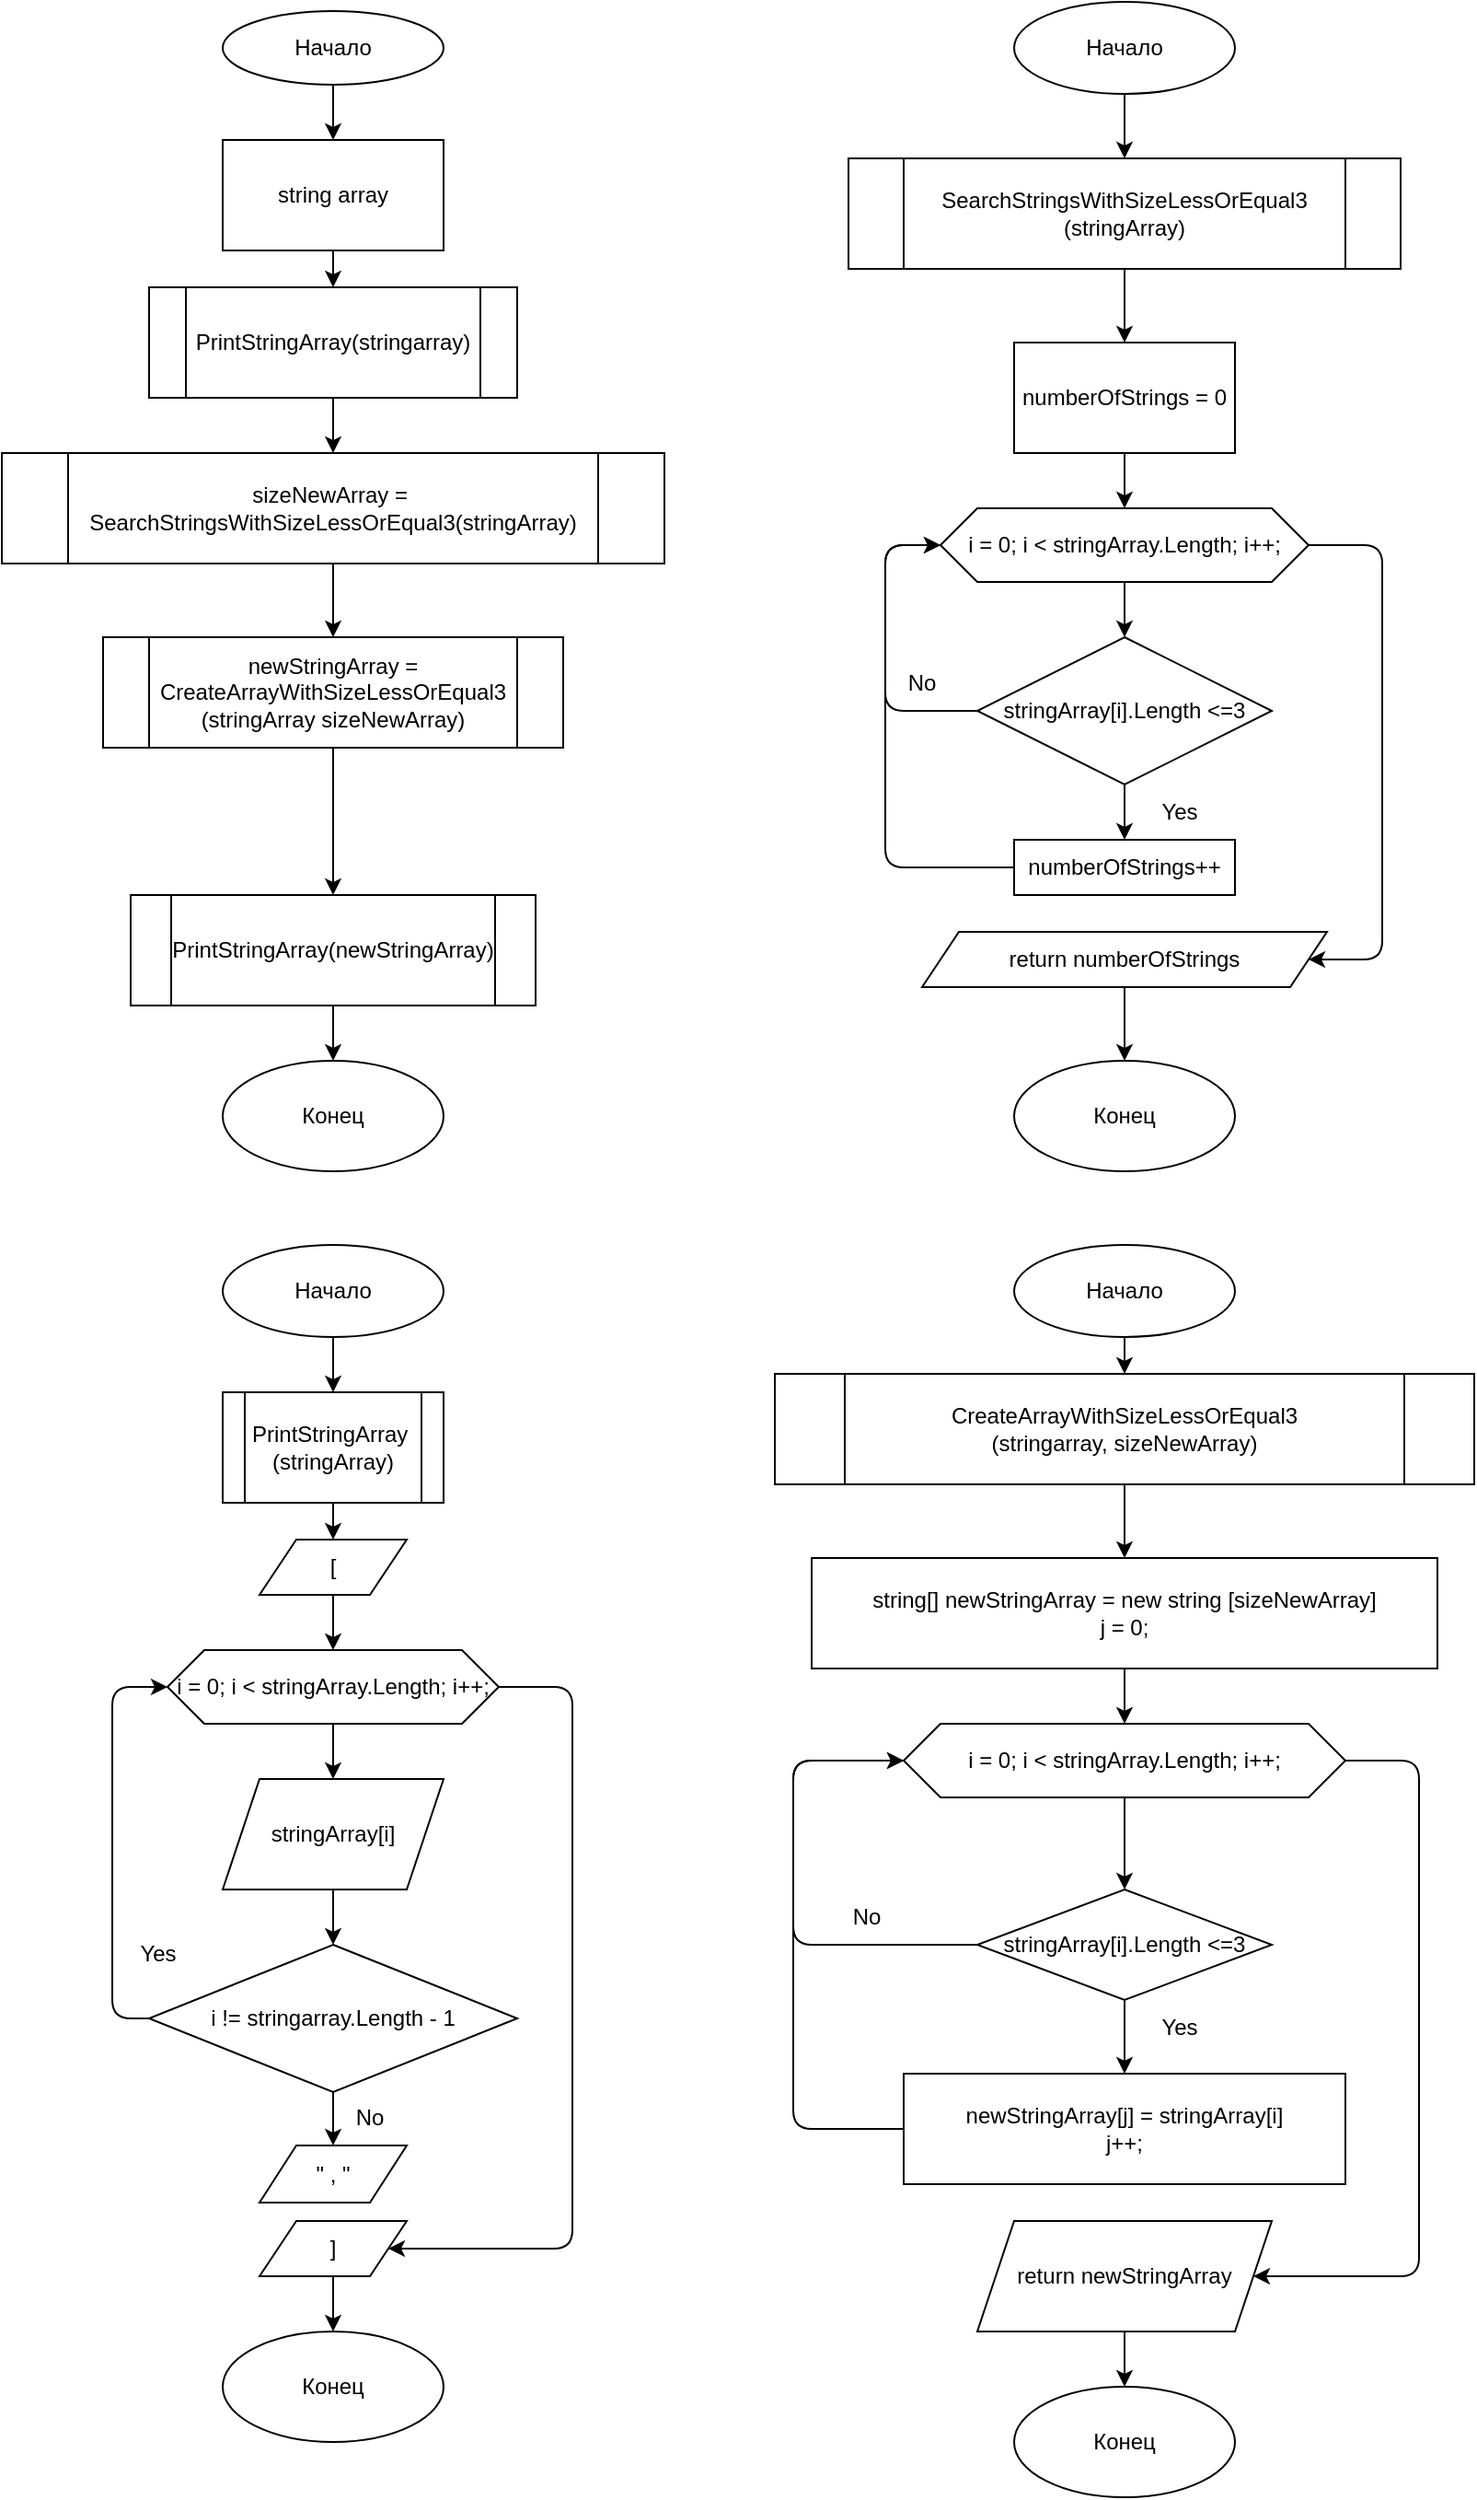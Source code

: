 <mxfile>
    <diagram id="SL7k8U6eqIBBgU-aak5n" name="Страница 1">
        <mxGraphModel dx="1422" dy="292" grid="1" gridSize="10" guides="1" tooltips="1" connect="1" arrows="1" fold="1" page="1" pageScale="1" pageWidth="827" pageHeight="1169" math="0" shadow="0">
            <root>
                <mxCell id="0"/>
                <mxCell id="1" parent="0"/>
                <mxCell id="4" value="" style="edgeStyle=none;html=1;" edge="1" parent="1" source="2" target="3">
                    <mxGeometry relative="1" as="geometry"/>
                </mxCell>
                <mxCell id="2" value="Начало" style="ellipse;whiteSpace=wrap;html=1;" vertex="1" parent="1">
                    <mxGeometry x="50" y="10" width="120" height="40" as="geometry"/>
                </mxCell>
                <mxCell id="6" value="" style="edgeStyle=none;html=1;" edge="1" parent="1" source="3" target="5">
                    <mxGeometry relative="1" as="geometry"/>
                </mxCell>
                <mxCell id="3" value="string array" style="whiteSpace=wrap;html=1;" vertex="1" parent="1">
                    <mxGeometry x="50" y="80" width="120" height="60" as="geometry"/>
                </mxCell>
                <mxCell id="13" value="" style="edgeStyle=none;html=1;" edge="1" parent="1" source="5" target="12">
                    <mxGeometry relative="1" as="geometry"/>
                </mxCell>
                <mxCell id="5" value="PrintStringArray(stringarray)" style="shape=process;whiteSpace=wrap;html=1;backgroundOutline=1;" vertex="1" parent="1">
                    <mxGeometry x="10" y="160" width="200" height="60" as="geometry"/>
                </mxCell>
                <mxCell id="15" value="" style="edgeStyle=none;html=1;" edge="1" parent="1" source="12" target="14">
                    <mxGeometry relative="1" as="geometry"/>
                </mxCell>
                <mxCell id="12" value="sizeNewArray =&amp;nbsp;&lt;br&gt;SearchStringsWithSizeLessOrEqual3(stringArray)" style="shape=process;whiteSpace=wrap;html=1;backgroundOutline=1;" vertex="1" parent="1">
                    <mxGeometry x="-70" y="250" width="360" height="60" as="geometry"/>
                </mxCell>
                <mxCell id="17" value="" style="edgeStyle=none;html=1;" edge="1" parent="1" source="14" target="16">
                    <mxGeometry relative="1" as="geometry"/>
                </mxCell>
                <mxCell id="14" value="newStringArray = CreateArrayWithSizeLessOrEqual3&lt;br&gt;(stringArray sizeNewArray)" style="shape=process;whiteSpace=wrap;html=1;backgroundOutline=1;" vertex="1" parent="1">
                    <mxGeometry x="-15" y="350" width="250" height="60" as="geometry"/>
                </mxCell>
                <mxCell id="19" value="" style="edgeStyle=none;html=1;" edge="1" parent="1" source="16" target="18">
                    <mxGeometry relative="1" as="geometry"/>
                </mxCell>
                <mxCell id="16" value="PrintStringArray(newStringArray)" style="shape=process;whiteSpace=wrap;html=1;backgroundOutline=1;" vertex="1" parent="1">
                    <mxGeometry y="490" width="220" height="60" as="geometry"/>
                </mxCell>
                <mxCell id="18" value="Конец" style="ellipse;whiteSpace=wrap;html=1;" vertex="1" parent="1">
                    <mxGeometry x="50" y="580" width="120" height="60" as="geometry"/>
                </mxCell>
                <mxCell id="29" value="" style="edgeStyle=none;html=1;" edge="1" parent="1" source="20" target="21">
                    <mxGeometry relative="1" as="geometry"/>
                </mxCell>
                <mxCell id="20" value="Начало" style="ellipse;whiteSpace=wrap;html=1;" vertex="1" parent="1">
                    <mxGeometry x="480" y="5" width="120" height="50" as="geometry"/>
                </mxCell>
                <mxCell id="23" value="" style="edgeStyle=none;html=1;" edge="1" parent="1" source="21" target="22">
                    <mxGeometry relative="1" as="geometry"/>
                </mxCell>
                <mxCell id="21" value="SearchStringsWithSizeLessOrEqual3&lt;br&gt;(stringArray)" style="shape=process;whiteSpace=wrap;html=1;backgroundOutline=1;" vertex="1" parent="1">
                    <mxGeometry x="390" y="90" width="300" height="60" as="geometry"/>
                </mxCell>
                <mxCell id="30" value="" style="edgeStyle=none;html=1;" edge="1" parent="1" source="22" target="24">
                    <mxGeometry relative="1" as="geometry"/>
                </mxCell>
                <mxCell id="22" value="numberOfStrings = 0" style="whiteSpace=wrap;html=1;" vertex="1" parent="1">
                    <mxGeometry x="480" y="190" width="120" height="60" as="geometry"/>
                </mxCell>
                <mxCell id="26" value="" style="edgeStyle=none;html=1;" edge="1" parent="1" source="24" target="25">
                    <mxGeometry relative="1" as="geometry"/>
                </mxCell>
                <mxCell id="36" style="edgeStyle=none;html=1;entryX=1;entryY=0.5;entryDx=0;entryDy=0;" edge="1" parent="1" source="24" target="35">
                    <mxGeometry relative="1" as="geometry">
                        <mxPoint x="680" y="580" as="targetPoint"/>
                        <Array as="points">
                            <mxPoint x="680" y="300"/>
                            <mxPoint x="680" y="525"/>
                        </Array>
                    </mxGeometry>
                </mxCell>
                <mxCell id="24" value="i = 0; i &amp;lt; stringArray.Length; i++;" style="shape=hexagon;perimeter=hexagonPerimeter2;whiteSpace=wrap;html=1;fixedSize=1;" vertex="1" parent="1">
                    <mxGeometry x="440" y="280" width="200" height="40" as="geometry"/>
                </mxCell>
                <mxCell id="32" value="" style="edgeStyle=none;html=1;" edge="1" parent="1" source="25" target="31">
                    <mxGeometry relative="1" as="geometry"/>
                </mxCell>
                <mxCell id="34" style="edgeStyle=none;html=1;" edge="1" parent="1" source="25">
                    <mxGeometry relative="1" as="geometry">
                        <mxPoint x="440" y="300" as="targetPoint"/>
                        <Array as="points">
                            <mxPoint x="410" y="390"/>
                            <mxPoint x="410" y="300"/>
                        </Array>
                    </mxGeometry>
                </mxCell>
                <mxCell id="25" value="stringArray[i].Length &amp;lt;=3" style="rhombus;whiteSpace=wrap;html=1;" vertex="1" parent="1">
                    <mxGeometry x="460" y="350" width="160" height="80" as="geometry"/>
                </mxCell>
                <mxCell id="33" style="edgeStyle=none;html=1;entryX=0;entryY=0.5;entryDx=0;entryDy=0;" edge="1" parent="1" source="31" target="24">
                    <mxGeometry relative="1" as="geometry">
                        <Array as="points">
                            <mxPoint x="410" y="475"/>
                            <mxPoint x="410" y="300"/>
                        </Array>
                    </mxGeometry>
                </mxCell>
                <mxCell id="31" value="numberOfStrings++" style="whiteSpace=wrap;html=1;" vertex="1" parent="1">
                    <mxGeometry x="480" y="460" width="120" height="30" as="geometry"/>
                </mxCell>
                <mxCell id="38" value="" style="edgeStyle=none;html=1;" edge="1" parent="1" source="35" target="37">
                    <mxGeometry relative="1" as="geometry"/>
                </mxCell>
                <mxCell id="35" value="return numberOfStrings" style="shape=parallelogram;perimeter=parallelogramPerimeter;whiteSpace=wrap;html=1;fixedSize=1;" vertex="1" parent="1">
                    <mxGeometry x="430" y="510" width="220" height="30" as="geometry"/>
                </mxCell>
                <mxCell id="37" value="Конец" style="ellipse;whiteSpace=wrap;html=1;" vertex="1" parent="1">
                    <mxGeometry x="480" y="580" width="120" height="60" as="geometry"/>
                </mxCell>
                <mxCell id="39" value="Yes" style="text;html=1;strokeColor=none;fillColor=none;align=center;verticalAlign=middle;whiteSpace=wrap;rounded=0;" vertex="1" parent="1">
                    <mxGeometry x="540" y="430" width="60" height="30" as="geometry"/>
                </mxCell>
                <mxCell id="40" value="No" style="text;html=1;strokeColor=none;fillColor=none;align=center;verticalAlign=middle;whiteSpace=wrap;rounded=0;" vertex="1" parent="1">
                    <mxGeometry x="400" y="360" width="60" height="30" as="geometry"/>
                </mxCell>
                <mxCell id="55" value="" style="edgeStyle=none;html=1;" edge="1" parent="1" source="41" target="43">
                    <mxGeometry relative="1" as="geometry"/>
                </mxCell>
                <mxCell id="41" value="Начало" style="ellipse;whiteSpace=wrap;html=1;" vertex="1" parent="1">
                    <mxGeometry x="50" y="680" width="120" height="50" as="geometry"/>
                </mxCell>
                <mxCell id="74" value="" style="edgeStyle=none;html=1;" edge="1" parent="1" source="42" target="65">
                    <mxGeometry relative="1" as="geometry"/>
                </mxCell>
                <mxCell id="42" value="Начало" style="ellipse;whiteSpace=wrap;html=1;" vertex="1" parent="1">
                    <mxGeometry x="480" y="680" width="120" height="50" as="geometry"/>
                </mxCell>
                <mxCell id="57" value="" style="edgeStyle=none;html=1;" edge="1" parent="1" source="43" target="44">
                    <mxGeometry relative="1" as="geometry"/>
                </mxCell>
                <mxCell id="43" value="PrintStringArray&amp;nbsp;&lt;br&gt;(stringArray)" style="shape=process;whiteSpace=wrap;html=1;backgroundOutline=1;" vertex="1" parent="1">
                    <mxGeometry x="50" y="760" width="120" height="60" as="geometry"/>
                </mxCell>
                <mxCell id="58" value="" style="edgeStyle=none;html=1;" edge="1" parent="1" source="44" target="45">
                    <mxGeometry relative="1" as="geometry"/>
                </mxCell>
                <mxCell id="44" value="[" style="shape=parallelogram;perimeter=parallelogramPerimeter;whiteSpace=wrap;html=1;fixedSize=1;" vertex="1" parent="1">
                    <mxGeometry x="70" y="840" width="80" height="30" as="geometry"/>
                </mxCell>
                <mxCell id="59" value="" style="edgeStyle=none;html=1;" edge="1" parent="1" source="45" target="46">
                    <mxGeometry relative="1" as="geometry"/>
                </mxCell>
                <mxCell id="64" style="edgeStyle=none;html=1;" edge="1" parent="1" source="45" target="50">
                    <mxGeometry relative="1" as="geometry">
                        <mxPoint x="210" y="1240" as="targetPoint"/>
                        <Array as="points">
                            <mxPoint x="240" y="920"/>
                            <mxPoint x="240" y="1225"/>
                        </Array>
                    </mxGeometry>
                </mxCell>
                <mxCell id="45" value="i = 0; i &amp;lt; stringArray.Length; i++;" style="shape=hexagon;perimeter=hexagonPerimeter2;whiteSpace=wrap;html=1;fixedSize=1;" vertex="1" parent="1">
                    <mxGeometry x="20" y="900" width="180" height="40" as="geometry"/>
                </mxCell>
                <mxCell id="48" value="" style="edgeStyle=none;html=1;" edge="1" parent="1" source="46" target="47">
                    <mxGeometry relative="1" as="geometry"/>
                </mxCell>
                <mxCell id="46" value="stringArray[i]" style="shape=parallelogram;perimeter=parallelogramPerimeter;whiteSpace=wrap;html=1;fixedSize=1;" vertex="1" parent="1">
                    <mxGeometry x="50" y="970" width="120" height="60" as="geometry"/>
                </mxCell>
                <mxCell id="60" value="" style="edgeStyle=none;html=1;" edge="1" parent="1" source="47" target="49">
                    <mxGeometry relative="1" as="geometry"/>
                </mxCell>
                <mxCell id="61" style="edgeStyle=none;html=1;entryX=0;entryY=0.5;entryDx=0;entryDy=0;" edge="1" parent="1" source="47" target="45">
                    <mxGeometry relative="1" as="geometry">
                        <Array as="points">
                            <mxPoint x="-10" y="1100"/>
                            <mxPoint x="-10" y="920"/>
                        </Array>
                    </mxGeometry>
                </mxCell>
                <mxCell id="47" value="i != stringarray.Length - 1" style="rhombus;whiteSpace=wrap;html=1;" vertex="1" parent="1">
                    <mxGeometry x="10" y="1060" width="200" height="80" as="geometry"/>
                </mxCell>
                <mxCell id="49" value="&quot; , &quot;" style="shape=parallelogram;perimeter=parallelogramPerimeter;whiteSpace=wrap;html=1;fixedSize=1;" vertex="1" parent="1">
                    <mxGeometry x="70" y="1169" width="80" height="31" as="geometry"/>
                </mxCell>
                <mxCell id="52" value="" style="edgeStyle=none;html=1;" edge="1" parent="1" source="50" target="51">
                    <mxGeometry relative="1" as="geometry"/>
                </mxCell>
                <mxCell id="50" value="]" style="shape=parallelogram;perimeter=parallelogramPerimeter;whiteSpace=wrap;html=1;fixedSize=1;" vertex="1" parent="1">
                    <mxGeometry x="70" y="1210" width="80" height="30" as="geometry"/>
                </mxCell>
                <mxCell id="51" value="Конец" style="ellipse;whiteSpace=wrap;html=1;" vertex="1" parent="1">
                    <mxGeometry x="50" y="1270" width="120" height="60" as="geometry"/>
                </mxCell>
                <mxCell id="62" value="Yes" style="text;html=1;strokeColor=none;fillColor=none;align=center;verticalAlign=middle;whiteSpace=wrap;rounded=0;" vertex="1" parent="1">
                    <mxGeometry x="-15" y="1050" width="60" height="30" as="geometry"/>
                </mxCell>
                <mxCell id="63" value="No" style="text;html=1;strokeColor=none;fillColor=none;align=center;verticalAlign=middle;whiteSpace=wrap;rounded=0;" vertex="1" parent="1">
                    <mxGeometry x="100" y="1139" width="60" height="30" as="geometry"/>
                </mxCell>
                <mxCell id="67" value="" style="edgeStyle=none;html=1;" edge="1" parent="1" source="65" target="66">
                    <mxGeometry relative="1" as="geometry"/>
                </mxCell>
                <mxCell id="65" value="CreateArrayWithSizeLessOrEqual3&lt;br&gt;(stringarray, sizeNewArray)" style="shape=process;whiteSpace=wrap;html=1;backgroundOutline=1;" vertex="1" parent="1">
                    <mxGeometry x="350" y="750" width="380" height="60" as="geometry"/>
                </mxCell>
                <mxCell id="69" value="" style="edgeStyle=none;html=1;" edge="1" parent="1" source="66" target="68">
                    <mxGeometry relative="1" as="geometry"/>
                </mxCell>
                <mxCell id="66" value="string[] newStringArray = new string [sizeNewArray]&lt;br&gt;j = 0;" style="whiteSpace=wrap;html=1;" vertex="1" parent="1">
                    <mxGeometry x="370" y="850" width="340" height="60" as="geometry"/>
                </mxCell>
                <mxCell id="71" value="" style="edgeStyle=none;html=1;" edge="1" parent="1" source="68" target="70">
                    <mxGeometry relative="1" as="geometry"/>
                </mxCell>
                <mxCell id="84" style="edgeStyle=none;html=1;" edge="1" parent="1" source="68" target="81">
                    <mxGeometry relative="1" as="geometry">
                        <mxPoint x="760" y="1160" as="targetPoint"/>
                        <Array as="points">
                            <mxPoint x="700" y="960"/>
                            <mxPoint x="700" y="1240"/>
                        </Array>
                    </mxGeometry>
                </mxCell>
                <mxCell id="68" value="i = 0; i &amp;lt; stringArray.Length; i++;" style="shape=hexagon;perimeter=hexagonPerimeter2;whiteSpace=wrap;html=1;fixedSize=1;" vertex="1" parent="1">
                    <mxGeometry x="420" y="940" width="240" height="40" as="geometry"/>
                </mxCell>
                <mxCell id="73" value="" style="edgeStyle=none;html=1;" edge="1" parent="1" source="70" target="72">
                    <mxGeometry relative="1" as="geometry"/>
                </mxCell>
                <mxCell id="76" style="edgeStyle=none;html=1;entryX=0;entryY=0.5;entryDx=0;entryDy=0;" edge="1" parent="1" source="70" target="68">
                    <mxGeometry relative="1" as="geometry">
                        <mxPoint x="410" y="960" as="targetPoint"/>
                        <Array as="points">
                            <mxPoint x="360" y="1060"/>
                            <mxPoint x="360" y="960"/>
                        </Array>
                    </mxGeometry>
                </mxCell>
                <mxCell id="70" value="stringArray[i].Length &amp;lt;=3" style="rhombus;whiteSpace=wrap;html=1;" vertex="1" parent="1">
                    <mxGeometry x="460" y="1030" width="160" height="60" as="geometry"/>
                </mxCell>
                <mxCell id="75" style="edgeStyle=none;html=1;entryX=0;entryY=0.5;entryDx=0;entryDy=0;" edge="1" parent="1" source="72" target="68">
                    <mxGeometry relative="1" as="geometry">
                        <mxPoint x="330" y="1020" as="targetPoint"/>
                        <Array as="points">
                            <mxPoint x="360" y="1160"/>
                            <mxPoint x="360" y="960"/>
                        </Array>
                    </mxGeometry>
                </mxCell>
                <mxCell id="72" value="newStringArray[j] = stringArray[i]&lt;br&gt;j++;" style="whiteSpace=wrap;html=1;" vertex="1" parent="1">
                    <mxGeometry x="420" y="1130" width="240" height="60" as="geometry"/>
                </mxCell>
                <mxCell id="77" value="No" style="text;html=1;strokeColor=none;fillColor=none;align=center;verticalAlign=middle;whiteSpace=wrap;rounded=0;" vertex="1" parent="1">
                    <mxGeometry x="370" y="1030" width="60" height="30" as="geometry"/>
                </mxCell>
                <mxCell id="78" value="Yes" style="text;html=1;strokeColor=none;fillColor=none;align=center;verticalAlign=middle;whiteSpace=wrap;rounded=0;" vertex="1" parent="1">
                    <mxGeometry x="540" y="1090" width="60" height="30" as="geometry"/>
                </mxCell>
                <mxCell id="83" value="" style="edgeStyle=none;html=1;" edge="1" parent="1" source="81" target="82">
                    <mxGeometry relative="1" as="geometry"/>
                </mxCell>
                <mxCell id="81" value="return newStringArray" style="shape=parallelogram;perimeter=parallelogramPerimeter;whiteSpace=wrap;html=1;fixedSize=1;" vertex="1" parent="1">
                    <mxGeometry x="460" y="1210" width="160" height="60" as="geometry"/>
                </mxCell>
                <mxCell id="82" value="Конец" style="ellipse;whiteSpace=wrap;html=1;" vertex="1" parent="1">
                    <mxGeometry x="480" y="1300" width="120" height="60" as="geometry"/>
                </mxCell>
            </root>
        </mxGraphModel>
    </diagram>
</mxfile>